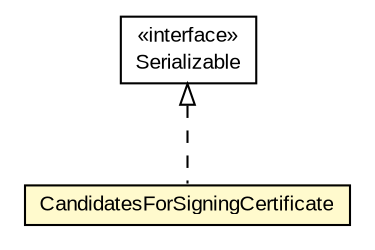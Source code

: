#!/usr/local/bin/dot
#
# Class diagram 
# Generated by UMLGraph version R5_6-24-gf6e263 (http://www.umlgraph.org/)
#

digraph G {
	edge [fontname="arial",fontsize=10,labelfontname="arial",labelfontsize=10];
	node [fontname="arial",fontsize=10,shape=plaintext];
	nodesep=0.25;
	ranksep=0.5;
	// eu.europa.esig.dss.validation.CandidatesForSigningCertificate
	c211105 [label=<<table title="eu.europa.esig.dss.validation.CandidatesForSigningCertificate" border="0" cellborder="1" cellspacing="0" cellpadding="2" port="p" bgcolor="lemonChiffon" href="./CandidatesForSigningCertificate.html">
		<tr><td><table border="0" cellspacing="0" cellpadding="1">
<tr><td align="center" balign="center"> CandidatesForSigningCertificate </td></tr>
		</table></td></tr>
		</table>>, URL="./CandidatesForSigningCertificate.html", fontname="arial", fontcolor="black", fontsize=10.0];
	//eu.europa.esig.dss.validation.CandidatesForSigningCertificate implements java.io.Serializable
	c211729:p -> c211105:p [dir=back,arrowtail=empty,style=dashed];
	// java.io.Serializable
	c211729 [label=<<table title="java.io.Serializable" border="0" cellborder="1" cellspacing="0" cellpadding="2" port="p" href="http://java.sun.com/j2se/1.4.2/docs/api/java/io/Serializable.html">
		<tr><td><table border="0" cellspacing="0" cellpadding="1">
<tr><td align="center" balign="center"> &#171;interface&#187; </td></tr>
<tr><td align="center" balign="center"> Serializable </td></tr>
		</table></td></tr>
		</table>>, URL="http://java.sun.com/j2se/1.4.2/docs/api/java/io/Serializable.html", fontname="arial", fontcolor="black", fontsize=10.0];
}

